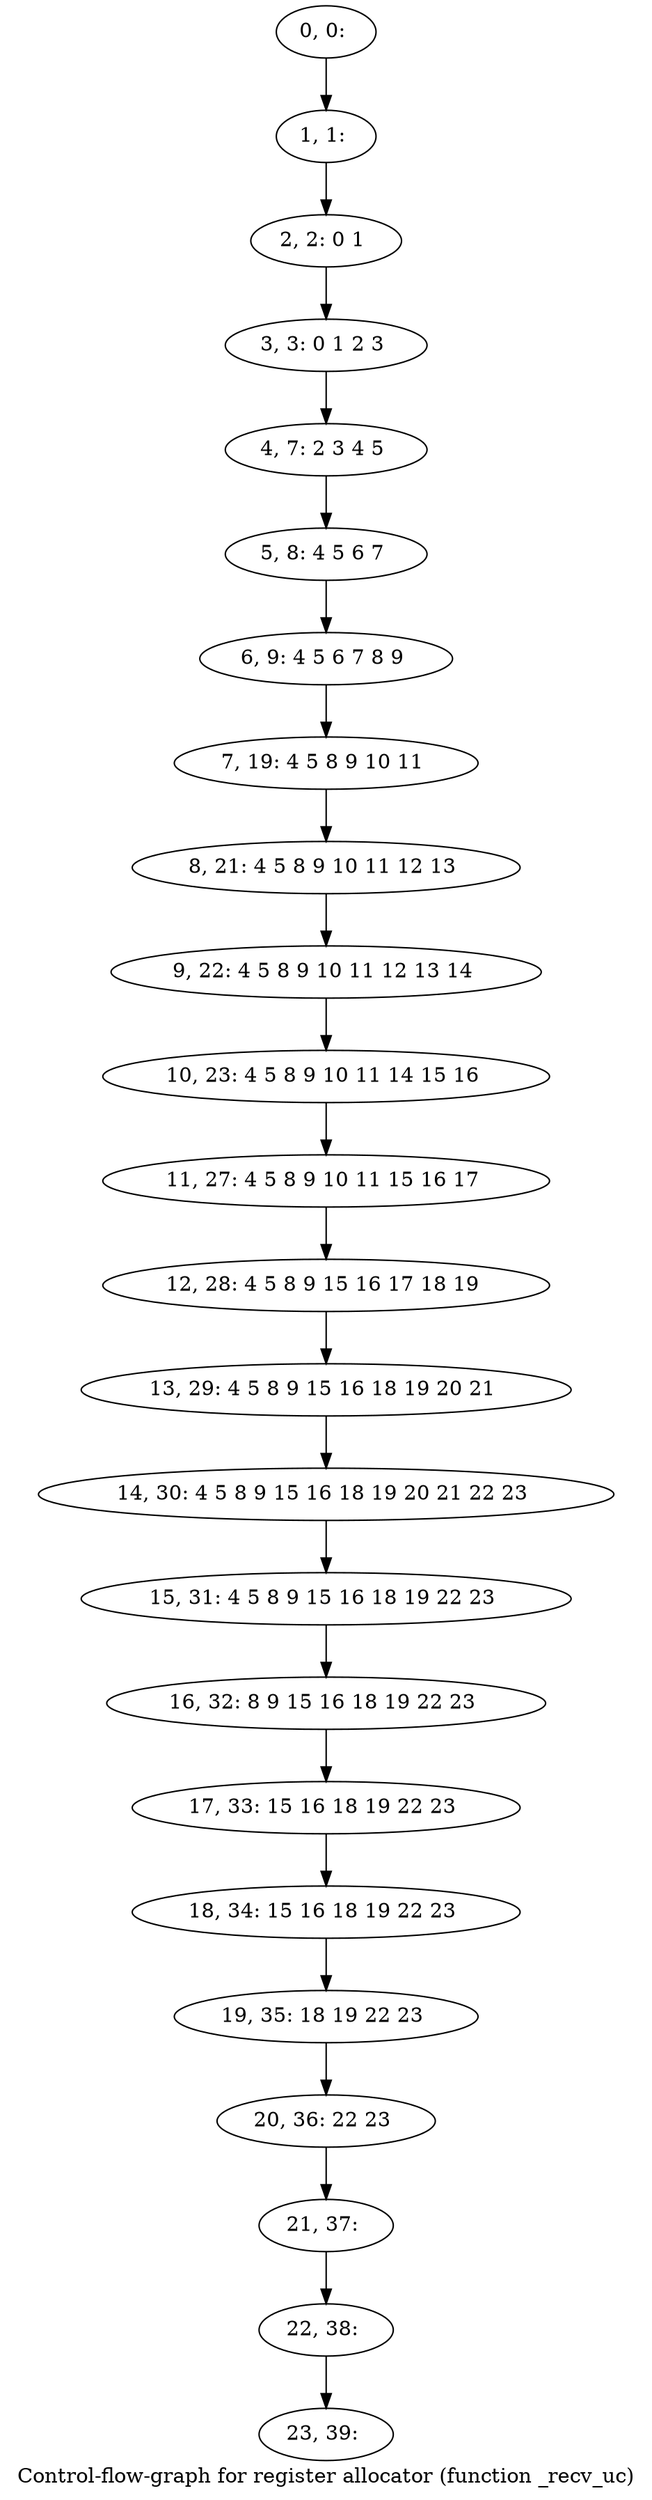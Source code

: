 digraph G {
graph [label="Control-flow-graph for register allocator (function _recv_uc)"]
0[label="0, 0: "];
1[label="1, 1: "];
2[label="2, 2: 0 1 "];
3[label="3, 3: 0 1 2 3 "];
4[label="4, 7: 2 3 4 5 "];
5[label="5, 8: 4 5 6 7 "];
6[label="6, 9: 4 5 6 7 8 9 "];
7[label="7, 19: 4 5 8 9 10 11 "];
8[label="8, 21: 4 5 8 9 10 11 12 13 "];
9[label="9, 22: 4 5 8 9 10 11 12 13 14 "];
10[label="10, 23: 4 5 8 9 10 11 14 15 16 "];
11[label="11, 27: 4 5 8 9 10 11 15 16 17 "];
12[label="12, 28: 4 5 8 9 15 16 17 18 19 "];
13[label="13, 29: 4 5 8 9 15 16 18 19 20 21 "];
14[label="14, 30: 4 5 8 9 15 16 18 19 20 21 22 23 "];
15[label="15, 31: 4 5 8 9 15 16 18 19 22 23 "];
16[label="16, 32: 8 9 15 16 18 19 22 23 "];
17[label="17, 33: 15 16 18 19 22 23 "];
18[label="18, 34: 15 16 18 19 22 23 "];
19[label="19, 35: 18 19 22 23 "];
20[label="20, 36: 22 23 "];
21[label="21, 37: "];
22[label="22, 38: "];
23[label="23, 39: "];
0->1 ;
1->2 ;
2->3 ;
3->4 ;
4->5 ;
5->6 ;
6->7 ;
7->8 ;
8->9 ;
9->10 ;
10->11 ;
11->12 ;
12->13 ;
13->14 ;
14->15 ;
15->16 ;
16->17 ;
17->18 ;
18->19 ;
19->20 ;
20->21 ;
21->22 ;
22->23 ;
}
